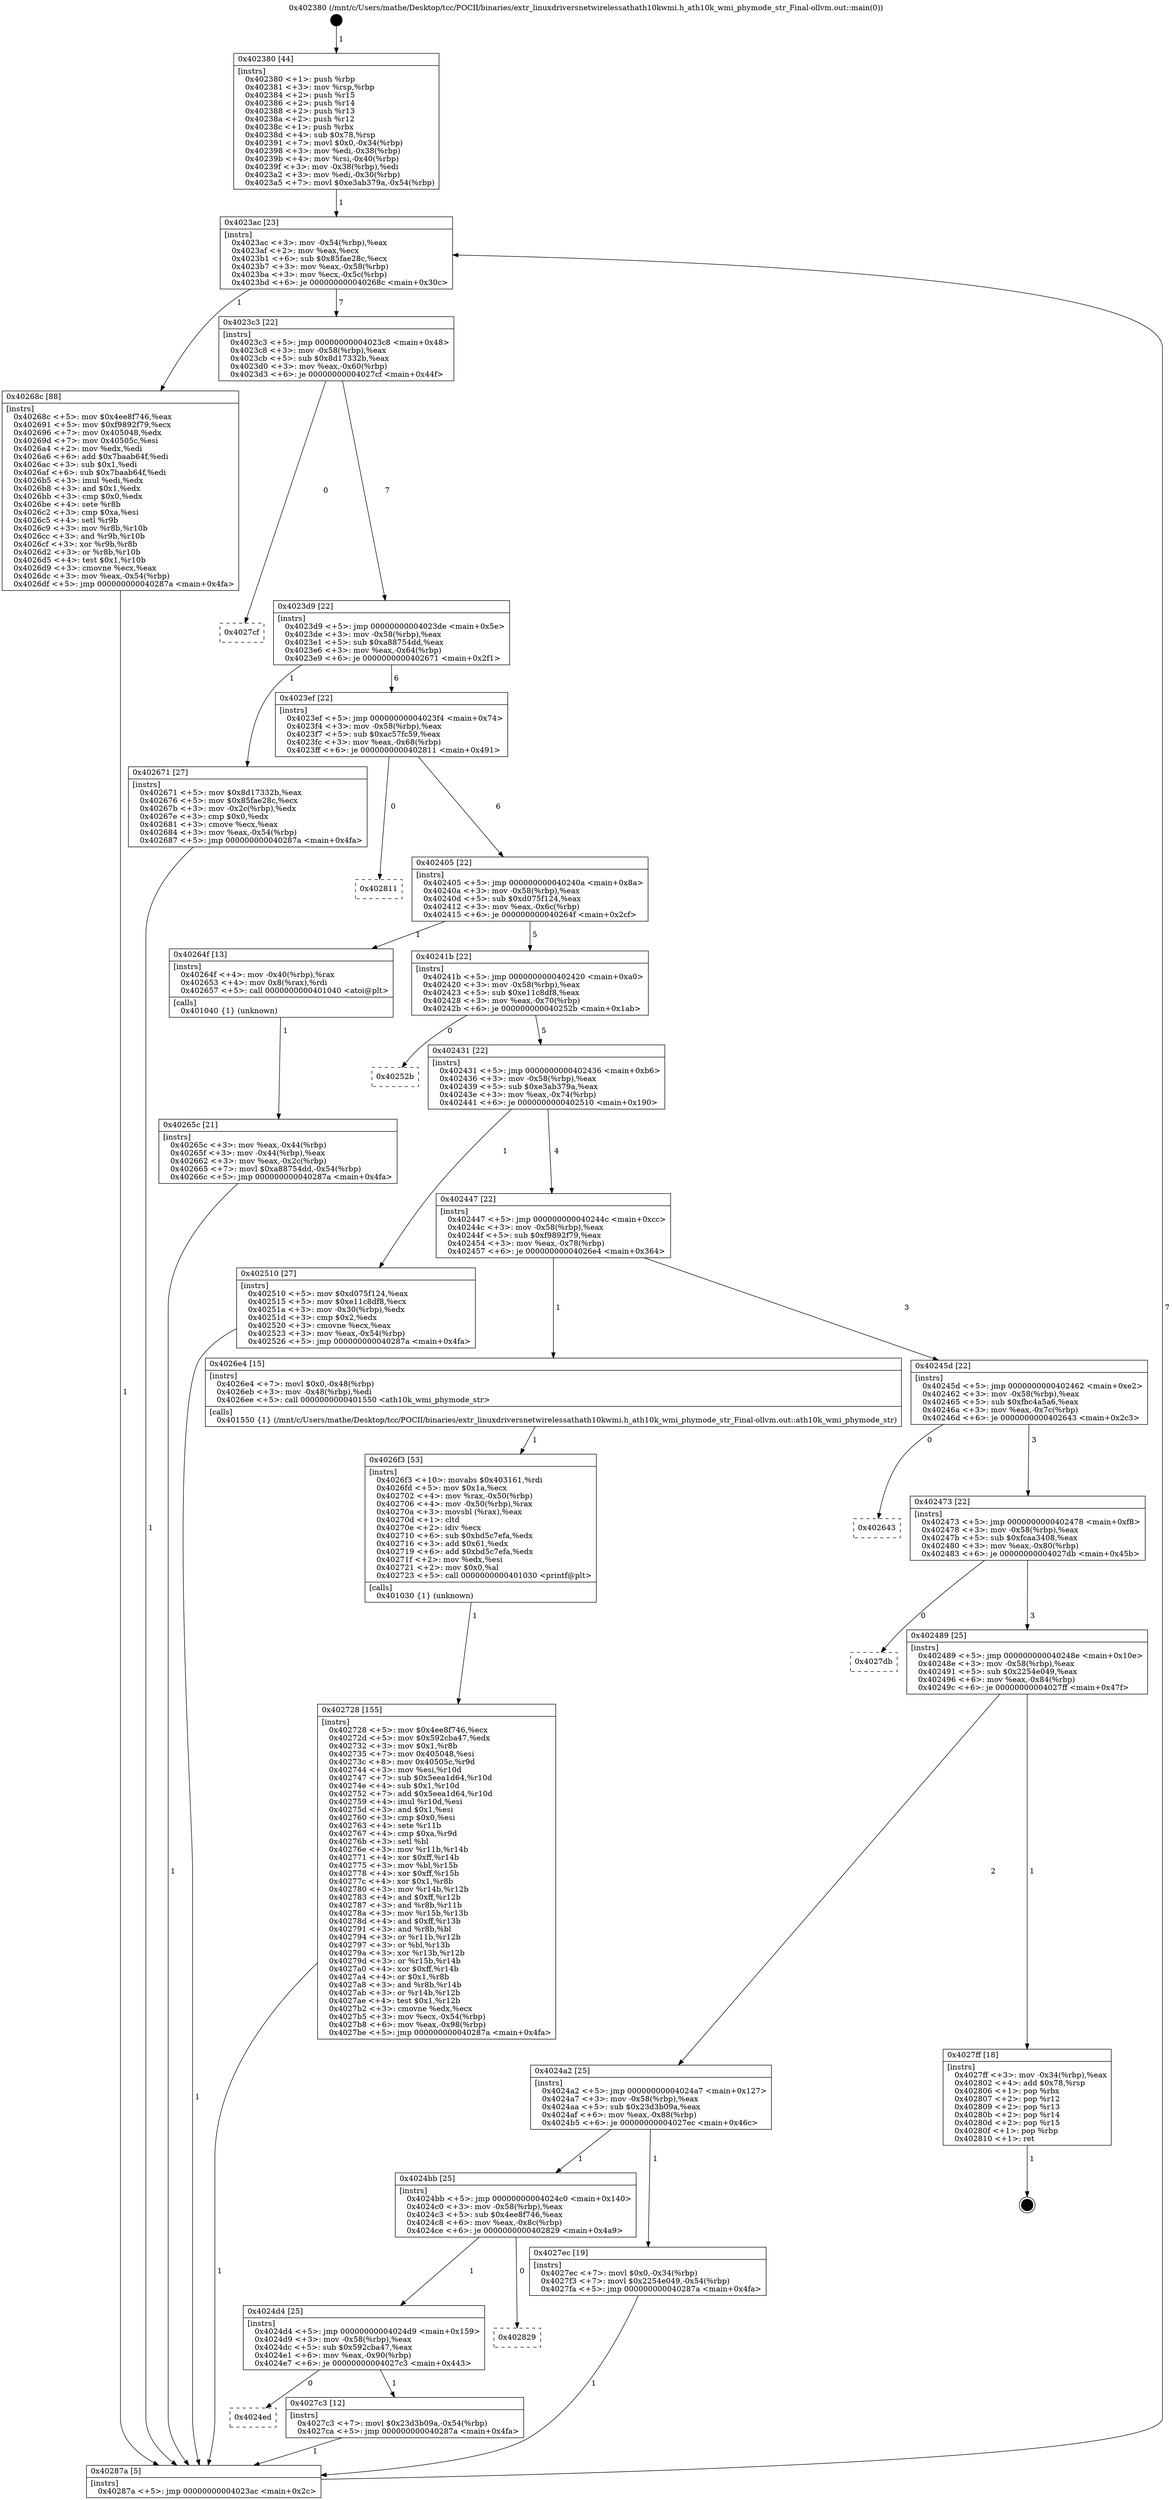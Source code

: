 digraph "0x402380" {
  label = "0x402380 (/mnt/c/Users/mathe/Desktop/tcc/POCII/binaries/extr_linuxdriversnetwirelessathath10kwmi.h_ath10k_wmi_phymode_str_Final-ollvm.out::main(0))"
  labelloc = "t"
  node[shape=record]

  Entry [label="",width=0.3,height=0.3,shape=circle,fillcolor=black,style=filled]
  "0x4023ac" [label="{
     0x4023ac [23]\l
     | [instrs]\l
     &nbsp;&nbsp;0x4023ac \<+3\>: mov -0x54(%rbp),%eax\l
     &nbsp;&nbsp;0x4023af \<+2\>: mov %eax,%ecx\l
     &nbsp;&nbsp;0x4023b1 \<+6\>: sub $0x85fae28c,%ecx\l
     &nbsp;&nbsp;0x4023b7 \<+3\>: mov %eax,-0x58(%rbp)\l
     &nbsp;&nbsp;0x4023ba \<+3\>: mov %ecx,-0x5c(%rbp)\l
     &nbsp;&nbsp;0x4023bd \<+6\>: je 000000000040268c \<main+0x30c\>\l
  }"]
  "0x40268c" [label="{
     0x40268c [88]\l
     | [instrs]\l
     &nbsp;&nbsp;0x40268c \<+5\>: mov $0x4ee8f746,%eax\l
     &nbsp;&nbsp;0x402691 \<+5\>: mov $0xf9892f79,%ecx\l
     &nbsp;&nbsp;0x402696 \<+7\>: mov 0x405048,%edx\l
     &nbsp;&nbsp;0x40269d \<+7\>: mov 0x40505c,%esi\l
     &nbsp;&nbsp;0x4026a4 \<+2\>: mov %edx,%edi\l
     &nbsp;&nbsp;0x4026a6 \<+6\>: add $0x7baab64f,%edi\l
     &nbsp;&nbsp;0x4026ac \<+3\>: sub $0x1,%edi\l
     &nbsp;&nbsp;0x4026af \<+6\>: sub $0x7baab64f,%edi\l
     &nbsp;&nbsp;0x4026b5 \<+3\>: imul %edi,%edx\l
     &nbsp;&nbsp;0x4026b8 \<+3\>: and $0x1,%edx\l
     &nbsp;&nbsp;0x4026bb \<+3\>: cmp $0x0,%edx\l
     &nbsp;&nbsp;0x4026be \<+4\>: sete %r8b\l
     &nbsp;&nbsp;0x4026c2 \<+3\>: cmp $0xa,%esi\l
     &nbsp;&nbsp;0x4026c5 \<+4\>: setl %r9b\l
     &nbsp;&nbsp;0x4026c9 \<+3\>: mov %r8b,%r10b\l
     &nbsp;&nbsp;0x4026cc \<+3\>: and %r9b,%r10b\l
     &nbsp;&nbsp;0x4026cf \<+3\>: xor %r9b,%r8b\l
     &nbsp;&nbsp;0x4026d2 \<+3\>: or %r8b,%r10b\l
     &nbsp;&nbsp;0x4026d5 \<+4\>: test $0x1,%r10b\l
     &nbsp;&nbsp;0x4026d9 \<+3\>: cmovne %ecx,%eax\l
     &nbsp;&nbsp;0x4026dc \<+3\>: mov %eax,-0x54(%rbp)\l
     &nbsp;&nbsp;0x4026df \<+5\>: jmp 000000000040287a \<main+0x4fa\>\l
  }"]
  "0x4023c3" [label="{
     0x4023c3 [22]\l
     | [instrs]\l
     &nbsp;&nbsp;0x4023c3 \<+5\>: jmp 00000000004023c8 \<main+0x48\>\l
     &nbsp;&nbsp;0x4023c8 \<+3\>: mov -0x58(%rbp),%eax\l
     &nbsp;&nbsp;0x4023cb \<+5\>: sub $0x8d17332b,%eax\l
     &nbsp;&nbsp;0x4023d0 \<+3\>: mov %eax,-0x60(%rbp)\l
     &nbsp;&nbsp;0x4023d3 \<+6\>: je 00000000004027cf \<main+0x44f\>\l
  }"]
  Exit [label="",width=0.3,height=0.3,shape=circle,fillcolor=black,style=filled,peripheries=2]
  "0x4027cf" [label="{
     0x4027cf\l
  }", style=dashed]
  "0x4023d9" [label="{
     0x4023d9 [22]\l
     | [instrs]\l
     &nbsp;&nbsp;0x4023d9 \<+5\>: jmp 00000000004023de \<main+0x5e\>\l
     &nbsp;&nbsp;0x4023de \<+3\>: mov -0x58(%rbp),%eax\l
     &nbsp;&nbsp;0x4023e1 \<+5\>: sub $0xa88754dd,%eax\l
     &nbsp;&nbsp;0x4023e6 \<+3\>: mov %eax,-0x64(%rbp)\l
     &nbsp;&nbsp;0x4023e9 \<+6\>: je 0000000000402671 \<main+0x2f1\>\l
  }"]
  "0x4024ed" [label="{
     0x4024ed\l
  }", style=dashed]
  "0x402671" [label="{
     0x402671 [27]\l
     | [instrs]\l
     &nbsp;&nbsp;0x402671 \<+5\>: mov $0x8d17332b,%eax\l
     &nbsp;&nbsp;0x402676 \<+5\>: mov $0x85fae28c,%ecx\l
     &nbsp;&nbsp;0x40267b \<+3\>: mov -0x2c(%rbp),%edx\l
     &nbsp;&nbsp;0x40267e \<+3\>: cmp $0x0,%edx\l
     &nbsp;&nbsp;0x402681 \<+3\>: cmove %ecx,%eax\l
     &nbsp;&nbsp;0x402684 \<+3\>: mov %eax,-0x54(%rbp)\l
     &nbsp;&nbsp;0x402687 \<+5\>: jmp 000000000040287a \<main+0x4fa\>\l
  }"]
  "0x4023ef" [label="{
     0x4023ef [22]\l
     | [instrs]\l
     &nbsp;&nbsp;0x4023ef \<+5\>: jmp 00000000004023f4 \<main+0x74\>\l
     &nbsp;&nbsp;0x4023f4 \<+3\>: mov -0x58(%rbp),%eax\l
     &nbsp;&nbsp;0x4023f7 \<+5\>: sub $0xac57fc59,%eax\l
     &nbsp;&nbsp;0x4023fc \<+3\>: mov %eax,-0x68(%rbp)\l
     &nbsp;&nbsp;0x4023ff \<+6\>: je 0000000000402811 \<main+0x491\>\l
  }"]
  "0x4027c3" [label="{
     0x4027c3 [12]\l
     | [instrs]\l
     &nbsp;&nbsp;0x4027c3 \<+7\>: movl $0x23d3b09a,-0x54(%rbp)\l
     &nbsp;&nbsp;0x4027ca \<+5\>: jmp 000000000040287a \<main+0x4fa\>\l
  }"]
  "0x402811" [label="{
     0x402811\l
  }", style=dashed]
  "0x402405" [label="{
     0x402405 [22]\l
     | [instrs]\l
     &nbsp;&nbsp;0x402405 \<+5\>: jmp 000000000040240a \<main+0x8a\>\l
     &nbsp;&nbsp;0x40240a \<+3\>: mov -0x58(%rbp),%eax\l
     &nbsp;&nbsp;0x40240d \<+5\>: sub $0xd075f124,%eax\l
     &nbsp;&nbsp;0x402412 \<+3\>: mov %eax,-0x6c(%rbp)\l
     &nbsp;&nbsp;0x402415 \<+6\>: je 000000000040264f \<main+0x2cf\>\l
  }"]
  "0x4024d4" [label="{
     0x4024d4 [25]\l
     | [instrs]\l
     &nbsp;&nbsp;0x4024d4 \<+5\>: jmp 00000000004024d9 \<main+0x159\>\l
     &nbsp;&nbsp;0x4024d9 \<+3\>: mov -0x58(%rbp),%eax\l
     &nbsp;&nbsp;0x4024dc \<+5\>: sub $0x592cba47,%eax\l
     &nbsp;&nbsp;0x4024e1 \<+6\>: mov %eax,-0x90(%rbp)\l
     &nbsp;&nbsp;0x4024e7 \<+6\>: je 00000000004027c3 \<main+0x443\>\l
  }"]
  "0x40264f" [label="{
     0x40264f [13]\l
     | [instrs]\l
     &nbsp;&nbsp;0x40264f \<+4\>: mov -0x40(%rbp),%rax\l
     &nbsp;&nbsp;0x402653 \<+4\>: mov 0x8(%rax),%rdi\l
     &nbsp;&nbsp;0x402657 \<+5\>: call 0000000000401040 \<atoi@plt\>\l
     | [calls]\l
     &nbsp;&nbsp;0x401040 \{1\} (unknown)\l
  }"]
  "0x40241b" [label="{
     0x40241b [22]\l
     | [instrs]\l
     &nbsp;&nbsp;0x40241b \<+5\>: jmp 0000000000402420 \<main+0xa0\>\l
     &nbsp;&nbsp;0x402420 \<+3\>: mov -0x58(%rbp),%eax\l
     &nbsp;&nbsp;0x402423 \<+5\>: sub $0xe11c8df8,%eax\l
     &nbsp;&nbsp;0x402428 \<+3\>: mov %eax,-0x70(%rbp)\l
     &nbsp;&nbsp;0x40242b \<+6\>: je 000000000040252b \<main+0x1ab\>\l
  }"]
  "0x402829" [label="{
     0x402829\l
  }", style=dashed]
  "0x40252b" [label="{
     0x40252b\l
  }", style=dashed]
  "0x402431" [label="{
     0x402431 [22]\l
     | [instrs]\l
     &nbsp;&nbsp;0x402431 \<+5\>: jmp 0000000000402436 \<main+0xb6\>\l
     &nbsp;&nbsp;0x402436 \<+3\>: mov -0x58(%rbp),%eax\l
     &nbsp;&nbsp;0x402439 \<+5\>: sub $0xe3ab379a,%eax\l
     &nbsp;&nbsp;0x40243e \<+3\>: mov %eax,-0x74(%rbp)\l
     &nbsp;&nbsp;0x402441 \<+6\>: je 0000000000402510 \<main+0x190\>\l
  }"]
  "0x4024bb" [label="{
     0x4024bb [25]\l
     | [instrs]\l
     &nbsp;&nbsp;0x4024bb \<+5\>: jmp 00000000004024c0 \<main+0x140\>\l
     &nbsp;&nbsp;0x4024c0 \<+3\>: mov -0x58(%rbp),%eax\l
     &nbsp;&nbsp;0x4024c3 \<+5\>: sub $0x4ee8f746,%eax\l
     &nbsp;&nbsp;0x4024c8 \<+6\>: mov %eax,-0x8c(%rbp)\l
     &nbsp;&nbsp;0x4024ce \<+6\>: je 0000000000402829 \<main+0x4a9\>\l
  }"]
  "0x402510" [label="{
     0x402510 [27]\l
     | [instrs]\l
     &nbsp;&nbsp;0x402510 \<+5\>: mov $0xd075f124,%eax\l
     &nbsp;&nbsp;0x402515 \<+5\>: mov $0xe11c8df8,%ecx\l
     &nbsp;&nbsp;0x40251a \<+3\>: mov -0x30(%rbp),%edx\l
     &nbsp;&nbsp;0x40251d \<+3\>: cmp $0x2,%edx\l
     &nbsp;&nbsp;0x402520 \<+3\>: cmovne %ecx,%eax\l
     &nbsp;&nbsp;0x402523 \<+3\>: mov %eax,-0x54(%rbp)\l
     &nbsp;&nbsp;0x402526 \<+5\>: jmp 000000000040287a \<main+0x4fa\>\l
  }"]
  "0x402447" [label="{
     0x402447 [22]\l
     | [instrs]\l
     &nbsp;&nbsp;0x402447 \<+5\>: jmp 000000000040244c \<main+0xcc\>\l
     &nbsp;&nbsp;0x40244c \<+3\>: mov -0x58(%rbp),%eax\l
     &nbsp;&nbsp;0x40244f \<+5\>: sub $0xf9892f79,%eax\l
     &nbsp;&nbsp;0x402454 \<+3\>: mov %eax,-0x78(%rbp)\l
     &nbsp;&nbsp;0x402457 \<+6\>: je 00000000004026e4 \<main+0x364\>\l
  }"]
  "0x40287a" [label="{
     0x40287a [5]\l
     | [instrs]\l
     &nbsp;&nbsp;0x40287a \<+5\>: jmp 00000000004023ac \<main+0x2c\>\l
  }"]
  "0x402380" [label="{
     0x402380 [44]\l
     | [instrs]\l
     &nbsp;&nbsp;0x402380 \<+1\>: push %rbp\l
     &nbsp;&nbsp;0x402381 \<+3\>: mov %rsp,%rbp\l
     &nbsp;&nbsp;0x402384 \<+2\>: push %r15\l
     &nbsp;&nbsp;0x402386 \<+2\>: push %r14\l
     &nbsp;&nbsp;0x402388 \<+2\>: push %r13\l
     &nbsp;&nbsp;0x40238a \<+2\>: push %r12\l
     &nbsp;&nbsp;0x40238c \<+1\>: push %rbx\l
     &nbsp;&nbsp;0x40238d \<+4\>: sub $0x78,%rsp\l
     &nbsp;&nbsp;0x402391 \<+7\>: movl $0x0,-0x34(%rbp)\l
     &nbsp;&nbsp;0x402398 \<+3\>: mov %edi,-0x38(%rbp)\l
     &nbsp;&nbsp;0x40239b \<+4\>: mov %rsi,-0x40(%rbp)\l
     &nbsp;&nbsp;0x40239f \<+3\>: mov -0x38(%rbp),%edi\l
     &nbsp;&nbsp;0x4023a2 \<+3\>: mov %edi,-0x30(%rbp)\l
     &nbsp;&nbsp;0x4023a5 \<+7\>: movl $0xe3ab379a,-0x54(%rbp)\l
  }"]
  "0x40265c" [label="{
     0x40265c [21]\l
     | [instrs]\l
     &nbsp;&nbsp;0x40265c \<+3\>: mov %eax,-0x44(%rbp)\l
     &nbsp;&nbsp;0x40265f \<+3\>: mov -0x44(%rbp),%eax\l
     &nbsp;&nbsp;0x402662 \<+3\>: mov %eax,-0x2c(%rbp)\l
     &nbsp;&nbsp;0x402665 \<+7\>: movl $0xa88754dd,-0x54(%rbp)\l
     &nbsp;&nbsp;0x40266c \<+5\>: jmp 000000000040287a \<main+0x4fa\>\l
  }"]
  "0x4027ec" [label="{
     0x4027ec [19]\l
     | [instrs]\l
     &nbsp;&nbsp;0x4027ec \<+7\>: movl $0x0,-0x34(%rbp)\l
     &nbsp;&nbsp;0x4027f3 \<+7\>: movl $0x2254e049,-0x54(%rbp)\l
     &nbsp;&nbsp;0x4027fa \<+5\>: jmp 000000000040287a \<main+0x4fa\>\l
  }"]
  "0x4026e4" [label="{
     0x4026e4 [15]\l
     | [instrs]\l
     &nbsp;&nbsp;0x4026e4 \<+7\>: movl $0x0,-0x48(%rbp)\l
     &nbsp;&nbsp;0x4026eb \<+3\>: mov -0x48(%rbp),%edi\l
     &nbsp;&nbsp;0x4026ee \<+5\>: call 0000000000401550 \<ath10k_wmi_phymode_str\>\l
     | [calls]\l
     &nbsp;&nbsp;0x401550 \{1\} (/mnt/c/Users/mathe/Desktop/tcc/POCII/binaries/extr_linuxdriversnetwirelessathath10kwmi.h_ath10k_wmi_phymode_str_Final-ollvm.out::ath10k_wmi_phymode_str)\l
  }"]
  "0x40245d" [label="{
     0x40245d [22]\l
     | [instrs]\l
     &nbsp;&nbsp;0x40245d \<+5\>: jmp 0000000000402462 \<main+0xe2\>\l
     &nbsp;&nbsp;0x402462 \<+3\>: mov -0x58(%rbp),%eax\l
     &nbsp;&nbsp;0x402465 \<+5\>: sub $0xfbc4a5a6,%eax\l
     &nbsp;&nbsp;0x40246a \<+3\>: mov %eax,-0x7c(%rbp)\l
     &nbsp;&nbsp;0x40246d \<+6\>: je 0000000000402643 \<main+0x2c3\>\l
  }"]
  "0x4026f3" [label="{
     0x4026f3 [53]\l
     | [instrs]\l
     &nbsp;&nbsp;0x4026f3 \<+10\>: movabs $0x403161,%rdi\l
     &nbsp;&nbsp;0x4026fd \<+5\>: mov $0x1a,%ecx\l
     &nbsp;&nbsp;0x402702 \<+4\>: mov %rax,-0x50(%rbp)\l
     &nbsp;&nbsp;0x402706 \<+4\>: mov -0x50(%rbp),%rax\l
     &nbsp;&nbsp;0x40270a \<+3\>: movsbl (%rax),%eax\l
     &nbsp;&nbsp;0x40270d \<+1\>: cltd\l
     &nbsp;&nbsp;0x40270e \<+2\>: idiv %ecx\l
     &nbsp;&nbsp;0x402710 \<+6\>: sub $0xbd5c7efa,%edx\l
     &nbsp;&nbsp;0x402716 \<+3\>: add $0x61,%edx\l
     &nbsp;&nbsp;0x402719 \<+6\>: add $0xbd5c7efa,%edx\l
     &nbsp;&nbsp;0x40271f \<+2\>: mov %edx,%esi\l
     &nbsp;&nbsp;0x402721 \<+2\>: mov $0x0,%al\l
     &nbsp;&nbsp;0x402723 \<+5\>: call 0000000000401030 \<printf@plt\>\l
     | [calls]\l
     &nbsp;&nbsp;0x401030 \{1\} (unknown)\l
  }"]
  "0x402728" [label="{
     0x402728 [155]\l
     | [instrs]\l
     &nbsp;&nbsp;0x402728 \<+5\>: mov $0x4ee8f746,%ecx\l
     &nbsp;&nbsp;0x40272d \<+5\>: mov $0x592cba47,%edx\l
     &nbsp;&nbsp;0x402732 \<+3\>: mov $0x1,%r8b\l
     &nbsp;&nbsp;0x402735 \<+7\>: mov 0x405048,%esi\l
     &nbsp;&nbsp;0x40273c \<+8\>: mov 0x40505c,%r9d\l
     &nbsp;&nbsp;0x402744 \<+3\>: mov %esi,%r10d\l
     &nbsp;&nbsp;0x402747 \<+7\>: sub $0x5eea1d64,%r10d\l
     &nbsp;&nbsp;0x40274e \<+4\>: sub $0x1,%r10d\l
     &nbsp;&nbsp;0x402752 \<+7\>: add $0x5eea1d64,%r10d\l
     &nbsp;&nbsp;0x402759 \<+4\>: imul %r10d,%esi\l
     &nbsp;&nbsp;0x40275d \<+3\>: and $0x1,%esi\l
     &nbsp;&nbsp;0x402760 \<+3\>: cmp $0x0,%esi\l
     &nbsp;&nbsp;0x402763 \<+4\>: sete %r11b\l
     &nbsp;&nbsp;0x402767 \<+4\>: cmp $0xa,%r9d\l
     &nbsp;&nbsp;0x40276b \<+3\>: setl %bl\l
     &nbsp;&nbsp;0x40276e \<+3\>: mov %r11b,%r14b\l
     &nbsp;&nbsp;0x402771 \<+4\>: xor $0xff,%r14b\l
     &nbsp;&nbsp;0x402775 \<+3\>: mov %bl,%r15b\l
     &nbsp;&nbsp;0x402778 \<+4\>: xor $0xff,%r15b\l
     &nbsp;&nbsp;0x40277c \<+4\>: xor $0x1,%r8b\l
     &nbsp;&nbsp;0x402780 \<+3\>: mov %r14b,%r12b\l
     &nbsp;&nbsp;0x402783 \<+4\>: and $0xff,%r12b\l
     &nbsp;&nbsp;0x402787 \<+3\>: and %r8b,%r11b\l
     &nbsp;&nbsp;0x40278a \<+3\>: mov %r15b,%r13b\l
     &nbsp;&nbsp;0x40278d \<+4\>: and $0xff,%r13b\l
     &nbsp;&nbsp;0x402791 \<+3\>: and %r8b,%bl\l
     &nbsp;&nbsp;0x402794 \<+3\>: or %r11b,%r12b\l
     &nbsp;&nbsp;0x402797 \<+3\>: or %bl,%r13b\l
     &nbsp;&nbsp;0x40279a \<+3\>: xor %r13b,%r12b\l
     &nbsp;&nbsp;0x40279d \<+3\>: or %r15b,%r14b\l
     &nbsp;&nbsp;0x4027a0 \<+4\>: xor $0xff,%r14b\l
     &nbsp;&nbsp;0x4027a4 \<+4\>: or $0x1,%r8b\l
     &nbsp;&nbsp;0x4027a8 \<+3\>: and %r8b,%r14b\l
     &nbsp;&nbsp;0x4027ab \<+3\>: or %r14b,%r12b\l
     &nbsp;&nbsp;0x4027ae \<+4\>: test $0x1,%r12b\l
     &nbsp;&nbsp;0x4027b2 \<+3\>: cmovne %edx,%ecx\l
     &nbsp;&nbsp;0x4027b5 \<+3\>: mov %ecx,-0x54(%rbp)\l
     &nbsp;&nbsp;0x4027b8 \<+6\>: mov %eax,-0x98(%rbp)\l
     &nbsp;&nbsp;0x4027be \<+5\>: jmp 000000000040287a \<main+0x4fa\>\l
  }"]
  "0x4024a2" [label="{
     0x4024a2 [25]\l
     | [instrs]\l
     &nbsp;&nbsp;0x4024a2 \<+5\>: jmp 00000000004024a7 \<main+0x127\>\l
     &nbsp;&nbsp;0x4024a7 \<+3\>: mov -0x58(%rbp),%eax\l
     &nbsp;&nbsp;0x4024aa \<+5\>: sub $0x23d3b09a,%eax\l
     &nbsp;&nbsp;0x4024af \<+6\>: mov %eax,-0x88(%rbp)\l
     &nbsp;&nbsp;0x4024b5 \<+6\>: je 00000000004027ec \<main+0x46c\>\l
  }"]
  "0x402643" [label="{
     0x402643\l
  }", style=dashed]
  "0x402473" [label="{
     0x402473 [22]\l
     | [instrs]\l
     &nbsp;&nbsp;0x402473 \<+5\>: jmp 0000000000402478 \<main+0xf8\>\l
     &nbsp;&nbsp;0x402478 \<+3\>: mov -0x58(%rbp),%eax\l
     &nbsp;&nbsp;0x40247b \<+5\>: sub $0xfcaa3408,%eax\l
     &nbsp;&nbsp;0x402480 \<+3\>: mov %eax,-0x80(%rbp)\l
     &nbsp;&nbsp;0x402483 \<+6\>: je 00000000004027db \<main+0x45b\>\l
  }"]
  "0x4027ff" [label="{
     0x4027ff [18]\l
     | [instrs]\l
     &nbsp;&nbsp;0x4027ff \<+3\>: mov -0x34(%rbp),%eax\l
     &nbsp;&nbsp;0x402802 \<+4\>: add $0x78,%rsp\l
     &nbsp;&nbsp;0x402806 \<+1\>: pop %rbx\l
     &nbsp;&nbsp;0x402807 \<+2\>: pop %r12\l
     &nbsp;&nbsp;0x402809 \<+2\>: pop %r13\l
     &nbsp;&nbsp;0x40280b \<+2\>: pop %r14\l
     &nbsp;&nbsp;0x40280d \<+2\>: pop %r15\l
     &nbsp;&nbsp;0x40280f \<+1\>: pop %rbp\l
     &nbsp;&nbsp;0x402810 \<+1\>: ret\l
  }"]
  "0x4027db" [label="{
     0x4027db\l
  }", style=dashed]
  "0x402489" [label="{
     0x402489 [25]\l
     | [instrs]\l
     &nbsp;&nbsp;0x402489 \<+5\>: jmp 000000000040248e \<main+0x10e\>\l
     &nbsp;&nbsp;0x40248e \<+3\>: mov -0x58(%rbp),%eax\l
     &nbsp;&nbsp;0x402491 \<+5\>: sub $0x2254e049,%eax\l
     &nbsp;&nbsp;0x402496 \<+6\>: mov %eax,-0x84(%rbp)\l
     &nbsp;&nbsp;0x40249c \<+6\>: je 00000000004027ff \<main+0x47f\>\l
  }"]
  Entry -> "0x402380" [label=" 1"]
  "0x4023ac" -> "0x40268c" [label=" 1"]
  "0x4023ac" -> "0x4023c3" [label=" 7"]
  "0x4027ff" -> Exit [label=" 1"]
  "0x4023c3" -> "0x4027cf" [label=" 0"]
  "0x4023c3" -> "0x4023d9" [label=" 7"]
  "0x4027ec" -> "0x40287a" [label=" 1"]
  "0x4023d9" -> "0x402671" [label=" 1"]
  "0x4023d9" -> "0x4023ef" [label=" 6"]
  "0x4027c3" -> "0x40287a" [label=" 1"]
  "0x4023ef" -> "0x402811" [label=" 0"]
  "0x4023ef" -> "0x402405" [label=" 6"]
  "0x4024d4" -> "0x4024ed" [label=" 0"]
  "0x402405" -> "0x40264f" [label=" 1"]
  "0x402405" -> "0x40241b" [label=" 5"]
  "0x4024d4" -> "0x4027c3" [label=" 1"]
  "0x40241b" -> "0x40252b" [label=" 0"]
  "0x40241b" -> "0x402431" [label=" 5"]
  "0x4024bb" -> "0x4024d4" [label=" 1"]
  "0x402431" -> "0x402510" [label=" 1"]
  "0x402431" -> "0x402447" [label=" 4"]
  "0x402510" -> "0x40287a" [label=" 1"]
  "0x402380" -> "0x4023ac" [label=" 1"]
  "0x40287a" -> "0x4023ac" [label=" 7"]
  "0x40264f" -> "0x40265c" [label=" 1"]
  "0x40265c" -> "0x40287a" [label=" 1"]
  "0x402671" -> "0x40287a" [label=" 1"]
  "0x40268c" -> "0x40287a" [label=" 1"]
  "0x4024bb" -> "0x402829" [label=" 0"]
  "0x402447" -> "0x4026e4" [label=" 1"]
  "0x402447" -> "0x40245d" [label=" 3"]
  "0x4026e4" -> "0x4026f3" [label=" 1"]
  "0x4026f3" -> "0x402728" [label=" 1"]
  "0x402728" -> "0x40287a" [label=" 1"]
  "0x4024a2" -> "0x4024bb" [label=" 1"]
  "0x40245d" -> "0x402643" [label=" 0"]
  "0x40245d" -> "0x402473" [label=" 3"]
  "0x4024a2" -> "0x4027ec" [label=" 1"]
  "0x402473" -> "0x4027db" [label=" 0"]
  "0x402473" -> "0x402489" [label=" 3"]
  "0x402489" -> "0x4024a2" [label=" 2"]
  "0x402489" -> "0x4027ff" [label=" 1"]
}
